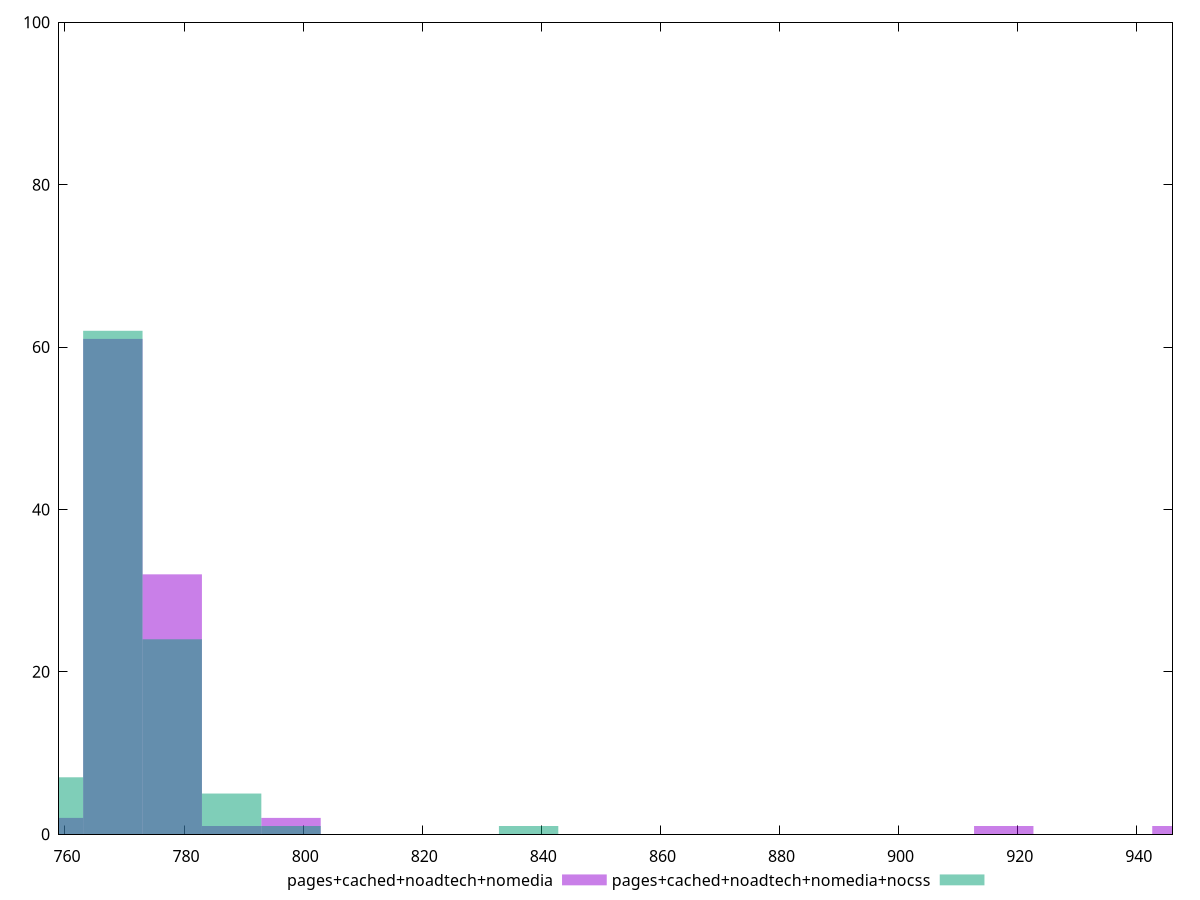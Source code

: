 reset

$pagesCachedNoadtechNomedia <<EOF
768.0426735148158 61
778.017253690333 32
758.0680933392987 2
787.99183386585 1
797.9664140413671 2
947.5851166741234 1
917.6613761475721 1
EOF

$pagesCachedNoadtechNomediaNocss <<EOF
768.0426735148158 62
778.017253690333 24
787.99183386585 5
797.9664140413671 1
837.8647347434354 1
758.0680933392987 7
EOF

set key outside below
set boxwidth 9.974580175517088
set xrange [759:946]
set yrange [0:100]
set trange [0:100]
set style fill transparent solid 0.5 noborder
set terminal svg size 640, 500 enhanced background rgb 'white'
set output "report_00009_2021-02-08T22-37-41.559Z/uses-rel-preload/comparison/histogram/3_vs_4.svg"

plot $pagesCachedNoadtechNomedia title "pages+cached+noadtech+nomedia" with boxes, \
     $pagesCachedNoadtechNomediaNocss title "pages+cached+noadtech+nomedia+nocss" with boxes

reset
